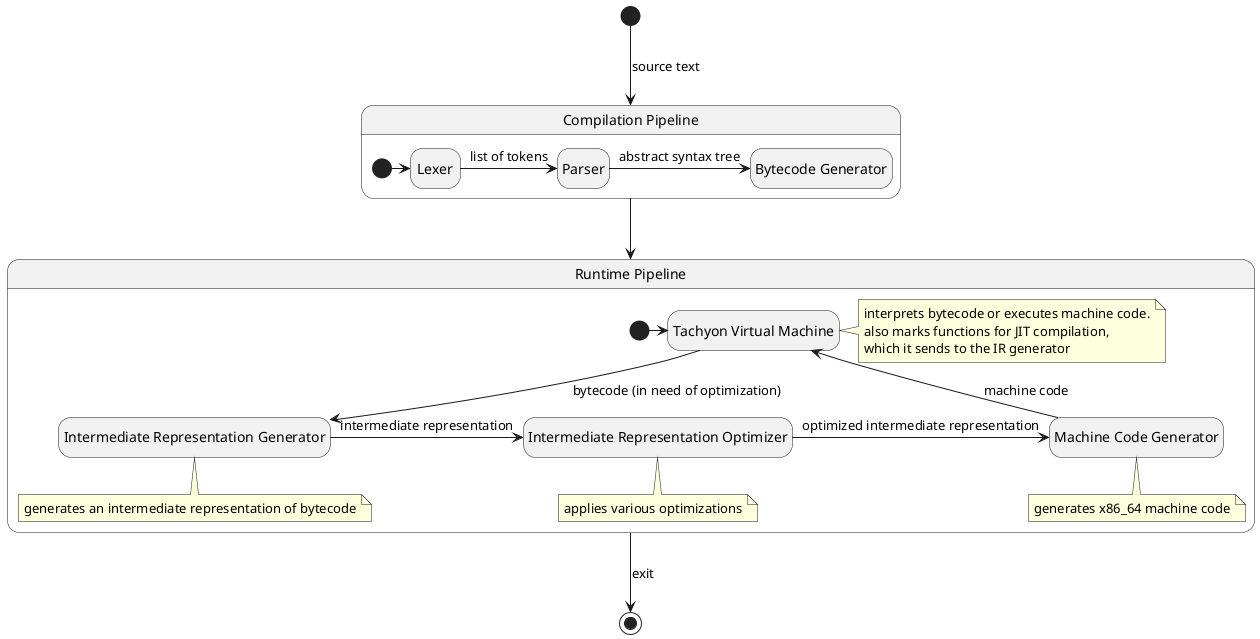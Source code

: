 @startuml
top to bottom direction
hide empty description

[*] --> CompilationPipeline : source text

state "Compilation Pipeline" as CompilationPipeline {
  state Lexer
  state Parser
  state "Bytecode Generator" as Bytecodegen

  [*] -> Lexer

  Lexer -> Parser : list of tokens

  Parser -> Bytecodegen : abstract syntax tree
}
CompilationPipeline --> RuntimePipeline

state "Runtime Pipeline" as RuntimePipeline {
  state "Tachyon Virtual Machine"  as VM
  state "Intermediate Representation Generator" as IRGenerator
  state "Intermediate Representation Optimizer" as IROptimizer
  state "Machine Code Generator" as MCGenerator

  note right of VM : interprets bytecode or executes machine code.\nalso marks functions for JIT compilation,\nwhich it sends to the IR generator
  note bottom of IRGenerator : generates an intermediate representation of bytecode
  note bottom of IROptimizer : applies various optimizations
  note bottom of MCGenerator : generates x86_64 machine code

  [*] -right-> VM
  VM -down-> IRGenerator : bytecode (in need of optimization)
  IRGenerator -right-> IROptimizer : intermediate representation
  IROptimizer -right-> MCGenerator : optimized intermediate representation
  MCGenerator -up-> VM : machine code
}
RuntimePipeline --> [*] : exit

@enduml